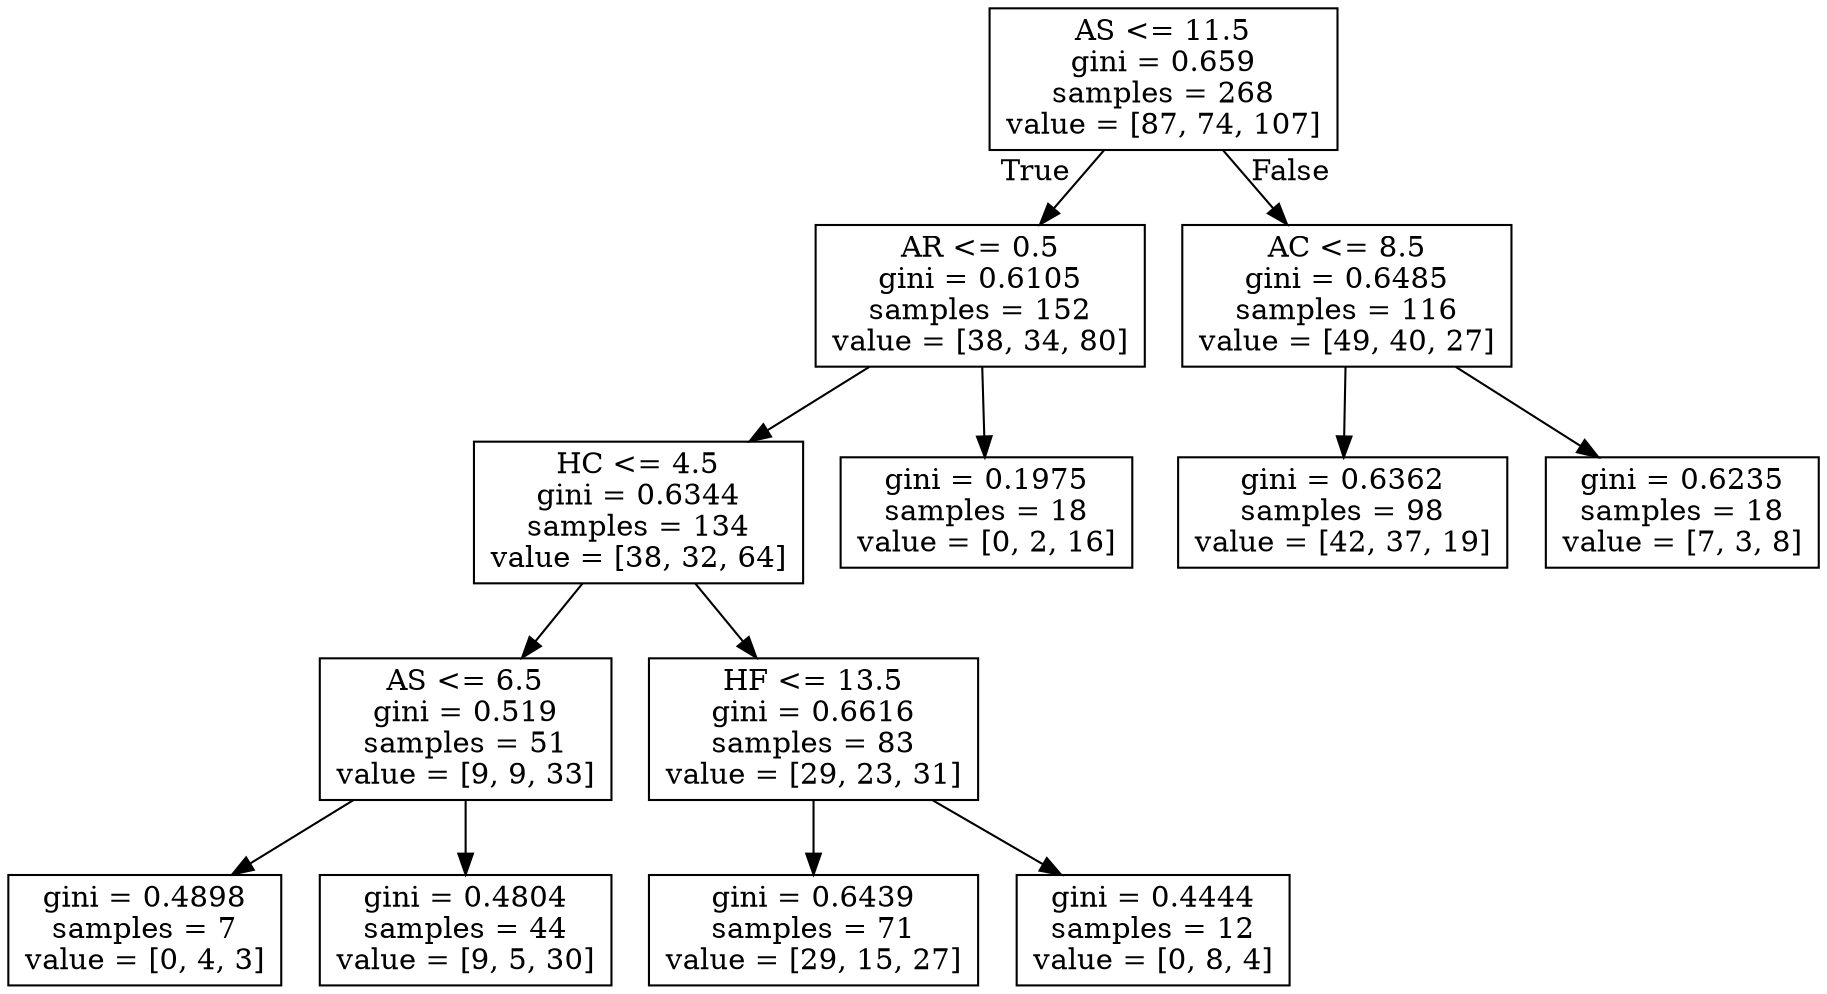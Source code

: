 digraph Tree {
node [shape=box] ;
0 [label="AS <= 11.5\ngini = 0.659\nsamples = 268\nvalue = [87, 74, 107]"] ;
1 [label="AR <= 0.5\ngini = 0.6105\nsamples = 152\nvalue = [38, 34, 80]"] ;
0 -> 1 [labeldistance=2.5, labelangle=45, headlabel="True"] ;
3 [label="HC <= 4.5\ngini = 0.6344\nsamples = 134\nvalue = [38, 32, 64]"] ;
1 -> 3 ;
5 [label="AS <= 6.5\ngini = 0.519\nsamples = 51\nvalue = [9, 9, 33]"] ;
3 -> 5 ;
9 [label="gini = 0.4898\nsamples = 7\nvalue = [0, 4, 3]"] ;
5 -> 9 ;
10 [label="gini = 0.4804\nsamples = 44\nvalue = [9, 5, 30]"] ;
5 -> 10 ;
6 [label="HF <= 13.5\ngini = 0.6616\nsamples = 83\nvalue = [29, 23, 31]"] ;
3 -> 6 ;
7 [label="gini = 0.6439\nsamples = 71\nvalue = [29, 15, 27]"] ;
6 -> 7 ;
8 [label="gini = 0.4444\nsamples = 12\nvalue = [0, 8, 4]"] ;
6 -> 8 ;
4 [label="gini = 0.1975\nsamples = 18\nvalue = [0, 2, 16]"] ;
1 -> 4 ;
2 [label="AC <= 8.5\ngini = 0.6485\nsamples = 116\nvalue = [49, 40, 27]"] ;
0 -> 2 [labeldistance=2.5, labelangle=-45, headlabel="False"] ;
11 [label="gini = 0.6362\nsamples = 98\nvalue = [42, 37, 19]"] ;
2 -> 11 ;
12 [label="gini = 0.6235\nsamples = 18\nvalue = [7, 3, 8]"] ;
2 -> 12 ;
}